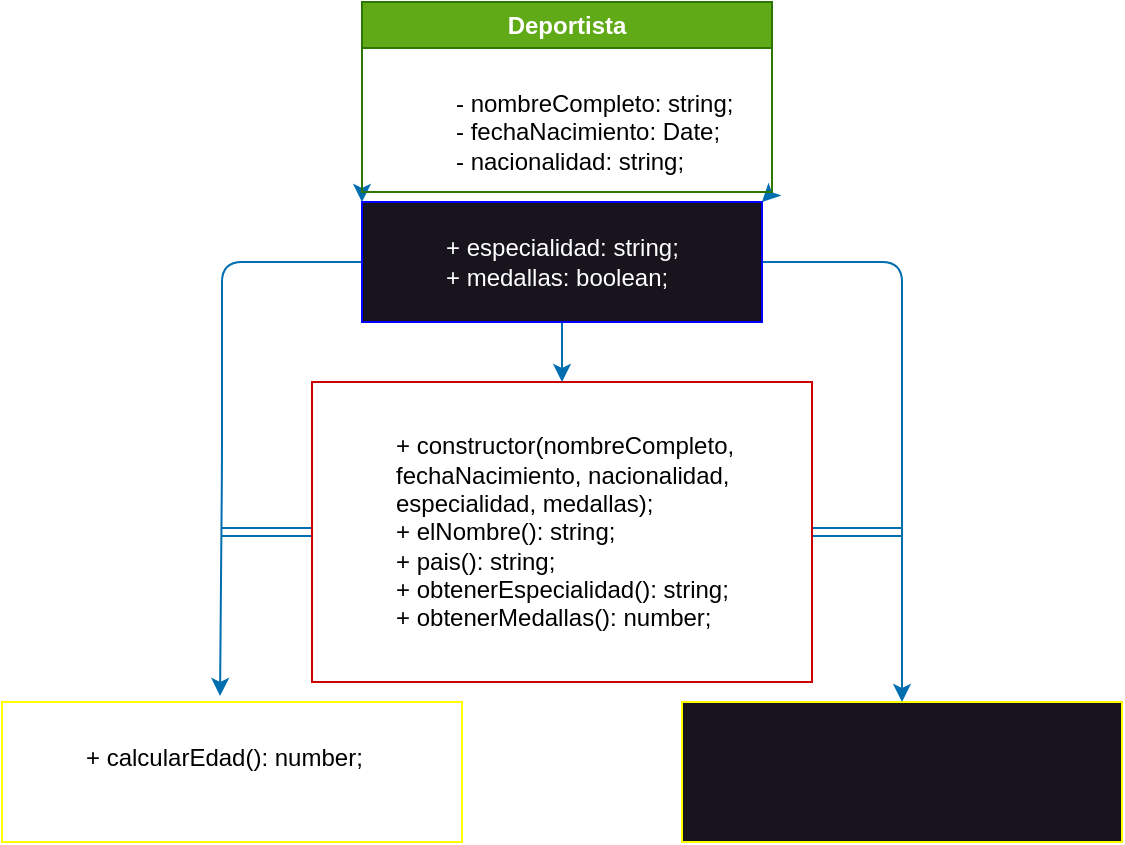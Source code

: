 <mxfile>
    <diagram id="zRGFLcfSivaIzEZvvr8e" name="Page-1">
        <mxGraphModel dx="702" dy="480" grid="1" gridSize="10" guides="1" tooltips="1" connect="1" arrows="1" fold="1" page="1" pageScale="1" pageWidth="850" pageHeight="1100" math="0" shadow="0">
            <root>
                <mxCell id="0"/>
                <mxCell id="1" parent="0"/>
                <mxCell id="25" style="edgeStyle=none;html=1;exitX=0;exitY=1;exitDx=0;exitDy=0;entryX=0;entryY=0;entryDx=0;entryDy=0;strokeColor=#006EAF;" parent="1" source="4" target="19" edge="1">
                    <mxGeometry relative="1" as="geometry"/>
                </mxCell>
                <mxCell id="26" style="edgeStyle=none;html=1;exitX=1;exitY=1;exitDx=0;exitDy=0;entryX=1;entryY=0;entryDx=0;entryDy=0;strokeColor=#006EAF;" parent="1" source="4" target="19" edge="1">
                    <mxGeometry relative="1" as="geometry"/>
                </mxCell>
                <mxCell id="4" value="Deportista" style="swimlane;whiteSpace=wrap;html=1;fillColor=#60A917;fontColor=#ffffff;strokeColor=#2D7600;gradientColor=none;" parent="1" vertex="1">
                    <mxGeometry x="260" width="205" height="95" as="geometry"/>
                </mxCell>
                <mxCell id="18" value="&lt;blockquote style=&quot;margin: 0 0 0 40px; border: none; padding: 0px;&quot;&gt;- nombreCompleto: string;&lt;br&gt;- fechaNacimiento: Date;&lt;br&gt;- nacionalidad: string;&lt;/blockquote&gt;" style="text;html=1;align=left;verticalAlign=middle;resizable=0;points=[];autosize=1;strokeColor=none;fillColor=none;" parent="4" vertex="1">
                    <mxGeometry x="5" y="35" width="200" height="60" as="geometry"/>
                </mxCell>
                <mxCell id="8" value="&lt;blockquote style=&quot;margin: 0 0 0 40px; border: none; padding: 0px;&quot;&gt;&lt;/blockquote&gt;&lt;blockquote style=&quot;margin: 0 0 0 40px; border: none; padding: 0px;&quot;&gt;&lt;br&gt;&lt;/blockquote&gt;" style="rounded=0;whiteSpace=wrap;html=1;align=left;fillColor=#18141D;strokeColor=#FFFF00;" parent="1" vertex="1">
                    <mxGeometry x="420" y="350" width="220" height="70" as="geometry"/>
                </mxCell>
                <mxCell id="28" style="edgeStyle=none;html=1;exitX=0;exitY=0.5;exitDx=0;exitDy=0;strokeColor=#006EAF;entryX=0.474;entryY=-0.043;entryDx=0;entryDy=0;entryPerimeter=0;" parent="1" source="19" target="21" edge="1">
                    <mxGeometry relative="1" as="geometry">
                        <Array as="points">
                            <mxPoint x="190" y="130"/>
                            <mxPoint x="190" y="230"/>
                        </Array>
                        <mxPoint x="190" y="310" as="targetPoint"/>
                    </mxGeometry>
                </mxCell>
                <mxCell id="29" style="edgeStyle=none;html=1;exitX=1;exitY=0.5;exitDx=0;exitDy=0;strokeColor=#006EAF;entryX=0.5;entryY=0;entryDx=0;entryDy=0;" parent="1" source="19" target="8" edge="1">
                    <mxGeometry relative="1" as="geometry">
                        <Array as="points">
                            <mxPoint x="530" y="130"/>
                            <mxPoint x="530" y="230"/>
                        </Array>
                        <mxPoint x="530" y="320" as="targetPoint"/>
                    </mxGeometry>
                </mxCell>
                <mxCell id="30" style="edgeStyle=none;html=1;exitX=0;exitY=0.5;exitDx=0;exitDy=0;strokeColor=#006EAF;shape=link;" parent="1" source="11" edge="1">
                    <mxGeometry relative="1" as="geometry">
                        <mxPoint x="190" y="265" as="targetPoint"/>
                    </mxGeometry>
                </mxCell>
                <mxCell id="31" style="edgeStyle=none;html=1;exitX=1;exitY=0.5;exitDx=0;exitDy=0;strokeColor=#006EAF;shape=link;" parent="1" source="11" edge="1">
                    <mxGeometry relative="1" as="geometry">
                        <mxPoint x="530" y="265" as="targetPoint"/>
                    </mxGeometry>
                </mxCell>
                <mxCell id="11" value="&lt;blockquote style=&quot;margin: 0 0 0 40px; border: none; padding: 0px;&quot;&gt;&lt;div style=&quot;&quot;&gt;&lt;span style=&quot;background-color: initial;&quot;&gt;+ constructor(nombreCompleto, fechaNacimiento, nacionalidad, especialidad, medallas);&lt;/span&gt;&lt;/div&gt;&lt;div style=&quot;&quot;&gt;&lt;span style=&quot;background-color: initial;&quot;&gt;+ elNombre(): string;&lt;/span&gt;&lt;/div&gt;&lt;div style=&quot;&quot;&gt;&lt;span style=&quot;background-color: initial;&quot;&gt;+ pais(): string;&lt;/span&gt;&lt;br&gt;&lt;/div&gt;&lt;div style=&quot;&quot;&gt;+ obtenerEspecialidad(): string;&lt;/div&gt;&lt;div style=&quot;&quot;&gt;+ obtenerMedallas(): number;&lt;/div&gt;&lt;/blockquote&gt;" style="rounded=0;whiteSpace=wrap;html=1;align=left;strokeColor=#CC0000;" parent="1" vertex="1">
                    <mxGeometry x="235" y="190" width="250" height="150" as="geometry"/>
                </mxCell>
                <mxCell id="27" style="edgeStyle=none;html=1;exitX=0.5;exitY=1;exitDx=0;exitDy=0;entryX=0.5;entryY=0;entryDx=0;entryDy=0;strokeColor=#006EAF;" parent="1" source="19" target="11" edge="1">
                    <mxGeometry relative="1" as="geometry"/>
                </mxCell>
                <mxCell id="19" value="&lt;blockquote style=&quot;margin: 0 0 0 40px; border: none; padding: 0px;&quot;&gt;&lt;span style=&quot;&quot;&gt;+ especialidad: string;&lt;br&gt;&lt;/span&gt;&lt;span style=&quot;&quot;&gt;+ medallas: boolean;&lt;/span&gt;&lt;/blockquote&gt;" style="rounded=0;whiteSpace=wrap;html=1;align=left;fillColor=#18141D;fontColor=#ffffff;strokeColor=#0000FF;" parent="1" vertex="1">
                    <mxGeometry x="260" y="100" width="200" height="60" as="geometry"/>
                </mxCell>
                <mxCell id="21" value="&lt;blockquote style=&quot;margin: 0 0 0 40px; border: none; padding: 0px;&quot;&gt;&lt;div&gt;&lt;span style=&quot;background-color: initial;&quot;&gt;+ calcularEdad(): number;&lt;/span&gt;&lt;/div&gt;&lt;div&gt;&lt;span style=&quot;background-color: initial;&quot;&gt;&lt;br&gt;&lt;/span&gt;&lt;/div&gt;&lt;/blockquote&gt;" style="rounded=0;whiteSpace=wrap;html=1;align=left;strokeColor=#FFFF00;" parent="1" vertex="1">
                    <mxGeometry x="80" y="350" width="230" height="70" as="geometry"/>
                </mxCell>
            </root>
        </mxGraphModel>
    </diagram>
</mxfile>